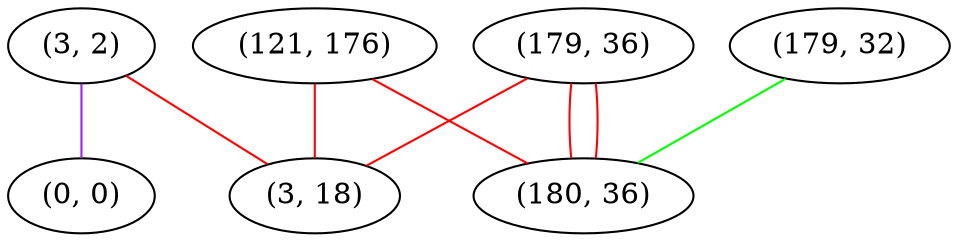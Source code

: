 graph "" {
"(3, 2)";
"(0, 0)";
"(179, 36)";
"(121, 176)";
"(3, 18)";
"(179, 32)";
"(180, 36)";
"(3, 2)" -- "(3, 18)"  [color=red, key=0, weight=1];
"(3, 2)" -- "(0, 0)"  [color=purple, key=0, weight=4];
"(179, 36)" -- "(3, 18)"  [color=red, key=0, weight=1];
"(179, 36)" -- "(180, 36)"  [color=red, key=0, weight=1];
"(179, 36)" -- "(180, 36)"  [color=red, key=1, weight=1];
"(121, 176)" -- "(3, 18)"  [color=red, key=0, weight=1];
"(121, 176)" -- "(180, 36)"  [color=red, key=0, weight=1];
"(179, 32)" -- "(180, 36)"  [color=green, key=0, weight=2];
}

